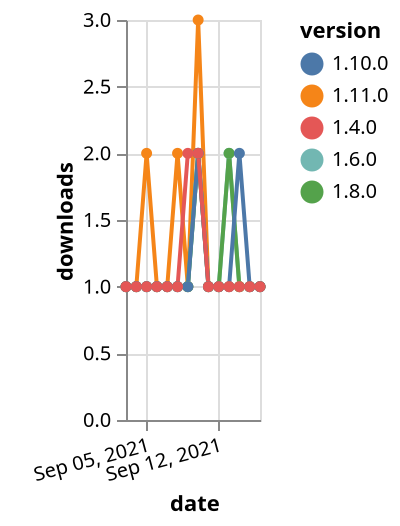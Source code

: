 {"$schema": "https://vega.github.io/schema/vega-lite/v5.json", "description": "A simple bar chart with embedded data.", "data": {"values": [{"date": "2021-09-03", "total": 180, "delta": 1, "version": "1.11.0"}, {"date": "2021-09-04", "total": 181, "delta": 1, "version": "1.11.0"}, {"date": "2021-09-05", "total": 183, "delta": 2, "version": "1.11.0"}, {"date": "2021-09-06", "total": 184, "delta": 1, "version": "1.11.0"}, {"date": "2021-09-07", "total": 185, "delta": 1, "version": "1.11.0"}, {"date": "2021-09-08", "total": 187, "delta": 2, "version": "1.11.0"}, {"date": "2021-09-09", "total": 188, "delta": 1, "version": "1.11.0"}, {"date": "2021-09-10", "total": 191, "delta": 3, "version": "1.11.0"}, {"date": "2021-09-11", "total": 192, "delta": 1, "version": "1.11.0"}, {"date": "2021-09-12", "total": 193, "delta": 1, "version": "1.11.0"}, {"date": "2021-09-13", "total": 194, "delta": 1, "version": "1.11.0"}, {"date": "2021-09-14", "total": 195, "delta": 1, "version": "1.11.0"}, {"date": "2021-09-15", "total": 196, "delta": 1, "version": "1.11.0"}, {"date": "2021-09-16", "total": 197, "delta": 1, "version": "1.11.0"}, {"date": "2021-09-03", "total": 207, "delta": 1, "version": "1.6.0"}, {"date": "2021-09-04", "total": 208, "delta": 1, "version": "1.6.0"}, {"date": "2021-09-05", "total": 209, "delta": 1, "version": "1.6.0"}, {"date": "2021-09-06", "total": 210, "delta": 1, "version": "1.6.0"}, {"date": "2021-09-07", "total": 211, "delta": 1, "version": "1.6.0"}, {"date": "2021-09-08", "total": 212, "delta": 1, "version": "1.6.0"}, {"date": "2021-09-09", "total": 213, "delta": 1, "version": "1.6.0"}, {"date": "2021-09-10", "total": 215, "delta": 2, "version": "1.6.0"}, {"date": "2021-09-11", "total": 216, "delta": 1, "version": "1.6.0"}, {"date": "2021-09-12", "total": 217, "delta": 1, "version": "1.6.0"}, {"date": "2021-09-13", "total": 219, "delta": 2, "version": "1.6.0"}, {"date": "2021-09-14", "total": 220, "delta": 1, "version": "1.6.0"}, {"date": "2021-09-15", "total": 221, "delta": 1, "version": "1.6.0"}, {"date": "2021-09-16", "total": 222, "delta": 1, "version": "1.6.0"}, {"date": "2021-09-03", "total": 193, "delta": 1, "version": "1.8.0"}, {"date": "2021-09-04", "total": 194, "delta": 1, "version": "1.8.0"}, {"date": "2021-09-05", "total": 195, "delta": 1, "version": "1.8.0"}, {"date": "2021-09-06", "total": 196, "delta": 1, "version": "1.8.0"}, {"date": "2021-09-07", "total": 197, "delta": 1, "version": "1.8.0"}, {"date": "2021-09-08", "total": 198, "delta": 1, "version": "1.8.0"}, {"date": "2021-09-09", "total": 199, "delta": 1, "version": "1.8.0"}, {"date": "2021-09-10", "total": 201, "delta": 2, "version": "1.8.0"}, {"date": "2021-09-11", "total": 202, "delta": 1, "version": "1.8.0"}, {"date": "2021-09-12", "total": 203, "delta": 1, "version": "1.8.0"}, {"date": "2021-09-13", "total": 205, "delta": 2, "version": "1.8.0"}, {"date": "2021-09-14", "total": 206, "delta": 1, "version": "1.8.0"}, {"date": "2021-09-15", "total": 207, "delta": 1, "version": "1.8.0"}, {"date": "2021-09-16", "total": 208, "delta": 1, "version": "1.8.0"}, {"date": "2021-09-03", "total": 168, "delta": 1, "version": "1.10.0"}, {"date": "2021-09-04", "total": 169, "delta": 1, "version": "1.10.0"}, {"date": "2021-09-05", "total": 170, "delta": 1, "version": "1.10.0"}, {"date": "2021-09-06", "total": 171, "delta": 1, "version": "1.10.0"}, {"date": "2021-09-07", "total": 172, "delta": 1, "version": "1.10.0"}, {"date": "2021-09-08", "total": 173, "delta": 1, "version": "1.10.0"}, {"date": "2021-09-09", "total": 174, "delta": 1, "version": "1.10.0"}, {"date": "2021-09-10", "total": 176, "delta": 2, "version": "1.10.0"}, {"date": "2021-09-11", "total": 177, "delta": 1, "version": "1.10.0"}, {"date": "2021-09-12", "total": 178, "delta": 1, "version": "1.10.0"}, {"date": "2021-09-13", "total": 179, "delta": 1, "version": "1.10.0"}, {"date": "2021-09-14", "total": 181, "delta": 2, "version": "1.10.0"}, {"date": "2021-09-15", "total": 182, "delta": 1, "version": "1.10.0"}, {"date": "2021-09-16", "total": 183, "delta": 1, "version": "1.10.0"}, {"date": "2021-09-03", "total": 245, "delta": 1, "version": "1.4.0"}, {"date": "2021-09-04", "total": 246, "delta": 1, "version": "1.4.0"}, {"date": "2021-09-05", "total": 247, "delta": 1, "version": "1.4.0"}, {"date": "2021-09-06", "total": 248, "delta": 1, "version": "1.4.0"}, {"date": "2021-09-07", "total": 249, "delta": 1, "version": "1.4.0"}, {"date": "2021-09-08", "total": 250, "delta": 1, "version": "1.4.0"}, {"date": "2021-09-09", "total": 252, "delta": 2, "version": "1.4.0"}, {"date": "2021-09-10", "total": 254, "delta": 2, "version": "1.4.0"}, {"date": "2021-09-11", "total": 255, "delta": 1, "version": "1.4.0"}, {"date": "2021-09-12", "total": 256, "delta": 1, "version": "1.4.0"}, {"date": "2021-09-13", "total": 257, "delta": 1, "version": "1.4.0"}, {"date": "2021-09-14", "total": 258, "delta": 1, "version": "1.4.0"}, {"date": "2021-09-15", "total": 259, "delta": 1, "version": "1.4.0"}, {"date": "2021-09-16", "total": 260, "delta": 1, "version": "1.4.0"}]}, "width": "container", "mark": {"type": "line", "point": {"filled": true}}, "encoding": {"x": {"field": "date", "type": "temporal", "timeUnit": "yearmonthdate", "title": "date", "axis": {"labelAngle": -15}}, "y": {"field": "delta", "type": "quantitative", "title": "downloads"}, "color": {"field": "version", "type": "nominal"}, "tooltip": {"field": "delta"}}}